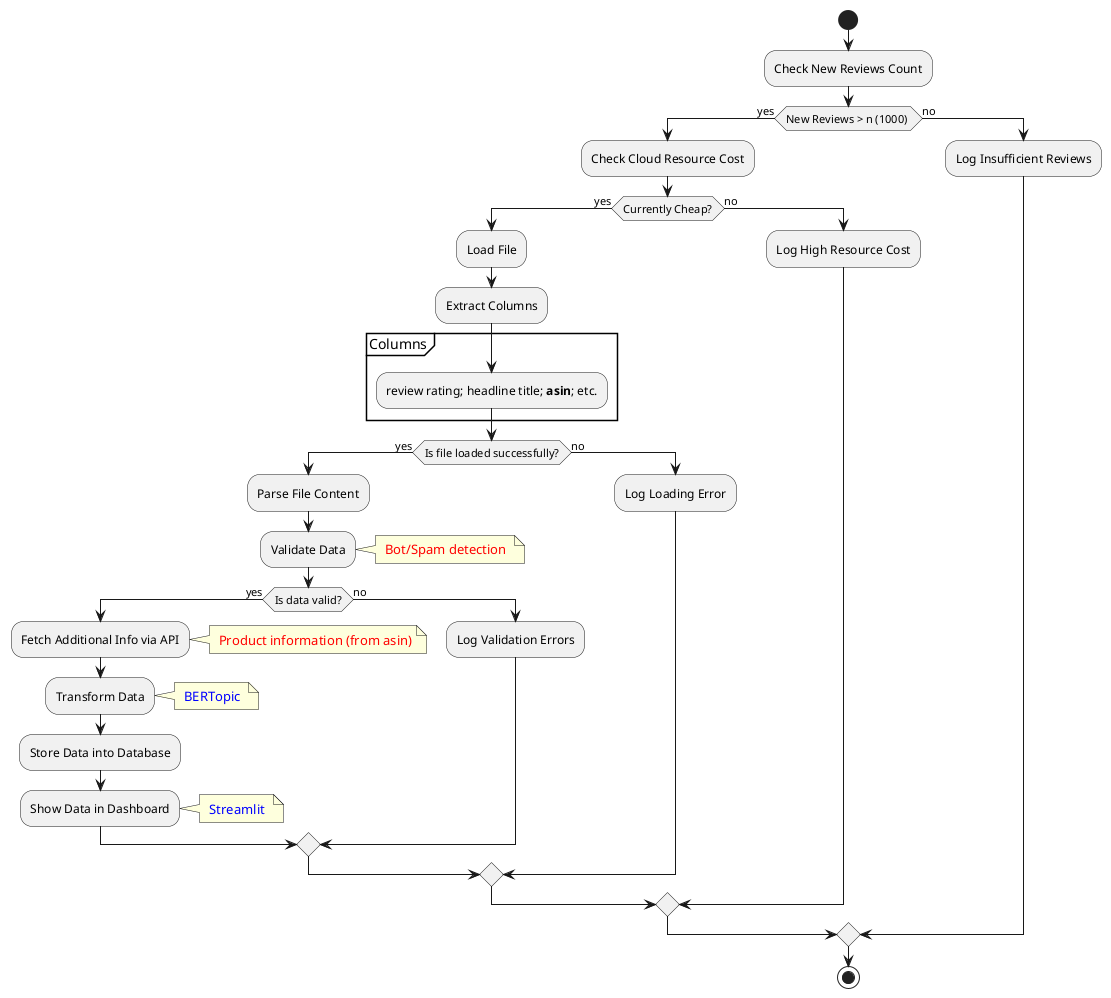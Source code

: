 @startuml

start

:Check New Reviews Count;
if (New Reviews > n (1000) ) then (yes)
    :Check Cloud Resource Cost;
    if (Currently Cheap?) then (yes)
        :Load File;
        :Extract Columns;
        partition "Columns" {
            :review rating; headline title; <b>asin</b>; etc.;
        }

        if (Is file loaded successfully?) then (yes)
            :Parse File Content;
            :Validate Data;    
             note right
                    <font color=red> Bot/Spam detection </font>
                end note
            if (Is data valid?) then (yes)
                :Fetch Additional Info via API;
                note right
                    <font color=red> Product information (from asin)</font>
                end note
                :Transform Data; 
                note right
                    <font color=blue> BERTopic </font>
                end note
                :Store Data into Database;
                :Show Data in Dashboard;
                note right
                    <font color=blue> Streamlit </font>
                end note
            else (no)
                :Log Validation Errors;
            endif
        else (no)
            :Log Loading Error;
        endif
    else (no)
        :Log High Resource Cost;
    endif
else (no)
    :Log Insufficient Reviews;
endif

stop

@enduml
